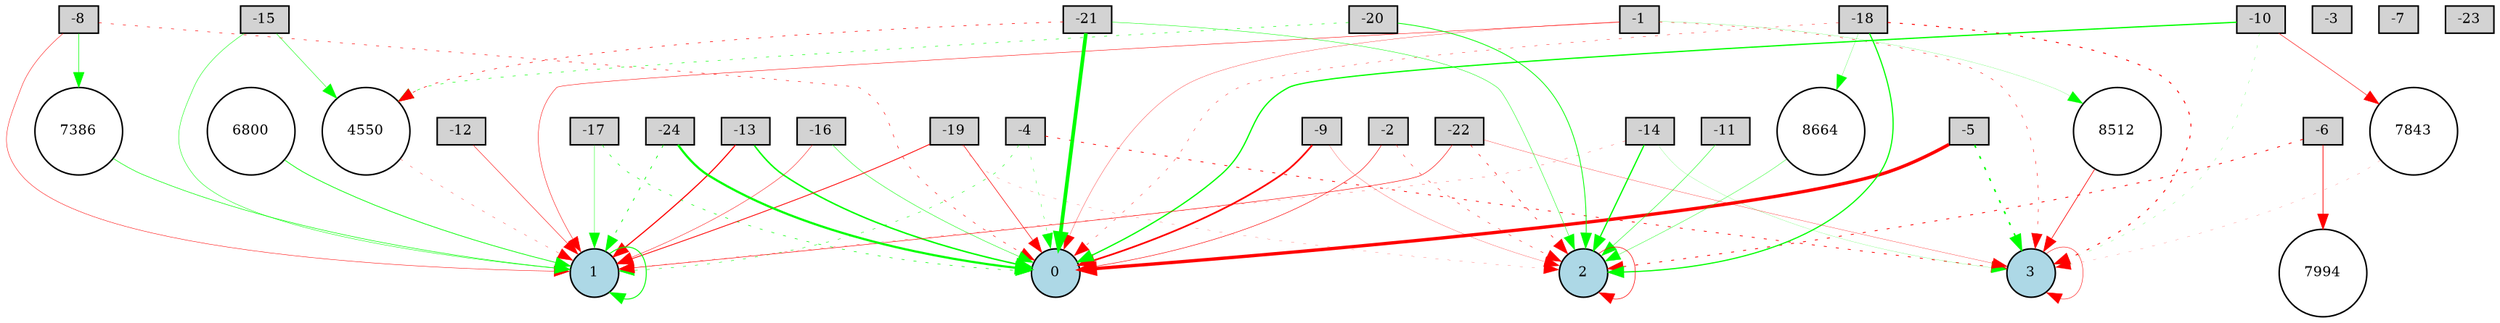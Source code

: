 digraph {
	node [fontsize=9 height=0.2 shape=circle width=0.2]
	-1 [fillcolor=lightgray shape=box style=filled]
	-2 [fillcolor=lightgray shape=box style=filled]
	-3 [fillcolor=lightgray shape=box style=filled]
	-4 [fillcolor=lightgray shape=box style=filled]
	-5 [fillcolor=lightgray shape=box style=filled]
	-6 [fillcolor=lightgray shape=box style=filled]
	-7 [fillcolor=lightgray shape=box style=filled]
	-8 [fillcolor=lightgray shape=box style=filled]
	-9 [fillcolor=lightgray shape=box style=filled]
	-10 [fillcolor=lightgray shape=box style=filled]
	-11 [fillcolor=lightgray shape=box style=filled]
	-12 [fillcolor=lightgray shape=box style=filled]
	-13 [fillcolor=lightgray shape=box style=filled]
	-14 [fillcolor=lightgray shape=box style=filled]
	-15 [fillcolor=lightgray shape=box style=filled]
	-16 [fillcolor=lightgray shape=box style=filled]
	-17 [fillcolor=lightgray shape=box style=filled]
	-18 [fillcolor=lightgray shape=box style=filled]
	-19 [fillcolor=lightgray shape=box style=filled]
	-20 [fillcolor=lightgray shape=box style=filled]
	-21 [fillcolor=lightgray shape=box style=filled]
	-22 [fillcolor=lightgray shape=box style=filled]
	-23 [fillcolor=lightgray shape=box style=filled]
	-24 [fillcolor=lightgray shape=box style=filled]
	0 [fillcolor=lightblue style=filled]
	1 [fillcolor=lightblue style=filled]
	2 [fillcolor=lightblue style=filled]
	3 [fillcolor=lightblue style=filled]
	8512 [fillcolor=white style=filled]
	7843 [fillcolor=white style=filled]
	4550 [fillcolor=white style=filled]
	7386 [fillcolor=white style=filled]
	6800 [fillcolor=white style=filled]
	8664 [fillcolor=white style=filled]
	7994 [fillcolor=white style=filled]
	-10 -> 7843 [color=red penwidth=0.32418832624777827 style=solid]
	-20 -> 2 [color=green penwidth=0.5179354408640837 style=solid]
	-1 -> 0 [color=red penwidth=0.1852898950962724 style=solid]
	-24 -> 1 [color=green penwidth=0.48254044647599525 style=dotted]
	-17 -> 0 [color=green penwidth=0.37679997944901467 style=dotted]
	-9 -> 2 [color=red penwidth=0.1498700850773507 style=solid]
	-15 -> 1 [color=green penwidth=0.29100043315663127 style=solid]
	8664 -> 2 [color=green penwidth=0.2299592966309498 style=solid]
	-8 -> 1 [color=red penwidth=0.2791367938948339 style=solid]
	-17 -> 1 [color=green penwidth=0.24694113499022563 style=solid]
	-21 -> 4550 [color=red penwidth=0.3849466813816508 style=dotted]
	7843 -> 3 [color=red penwidth=0.1065919908431377 style=dotted]
	-10 -> 3 [color=green penwidth=0.13164573336392138 style=dotted]
	-1 -> 1 [color=red penwidth=0.28776559690105996 style=solid]
	-19 -> 2 [color=red penwidth=0.12634568483880976 style=dotted]
	3 -> 3 [color=red penwidth=0.28985181193222886 style=solid]
	7386 -> 1 [color=green penwidth=0.3791090536181565 style=solid]
	-14 -> 2 [color=green penwidth=0.8325448937049338 style=solid]
	4550 -> 1 [color=red penwidth=0.19073012670119283 style=dotted]
	-12 -> 1 [color=red penwidth=0.29910599421617934 style=solid]
	-8 -> 7386 [color=green penwidth=0.3578011314433871 style=solid]
	-4 -> 3 [color=red penwidth=0.4959447121983236 style=dotted]
	-21 -> 0 [color=green penwidth=2.431602836222434 style=solid]
	-2 -> 0 [color=red penwidth=0.34058102364646065 style=solid]
	-16 -> 0 [color=green penwidth=0.292601048748054 style=solid]
	-22 -> 1 [color=red penwidth=0.3352369058509663 style=solid]
	2 -> 2 [color=red penwidth=0.3744446840365746 style=solid]
	-10 -> 0 [color=green penwidth=0.8433784542416624 style=solid]
	-18 -> 2 [color=green penwidth=0.7796228318097851 style=solid]
	1 -> 1 [color=green penwidth=0.6128648815039758 style=solid]
	-5 -> 0 [color=red penwidth=2.184746700890801 style=solid]
	-19 -> 1 [color=red penwidth=0.5350772154550173 style=solid]
	-14 -> 3 [color=green penwidth=0.1035363117915944 style=solid]
	-1 -> 8512 [color=green penwidth=0.10912370881639491 style=solid]
	-6 -> 7994 [color=red penwidth=0.48475847579165143 style=solid]
	-2 -> 2 [color=red penwidth=0.28910619951313526 style=dotted]
	-20 -> 4550 [color=green penwidth=0.33334187396904935 style=dotted]
	-16 -> 1 [color=red penwidth=0.2724324987062885 style=solid]
	-9 -> 0 [color=red penwidth=1.1334630600985394 style=solid]
	-4 -> 0 [color=green penwidth=0.21466261517723334 style=dotted]
	-18 -> 3 [color=red penwidth=0.60795495839368 style=dotted]
	8512 -> 3 [color=red penwidth=0.4235823575344758 style=solid]
	-13 -> 1 [color=red penwidth=0.7458399775693111 style=solid]
	-5 -> 3 [color=green penwidth=0.9845163227264592 style=dotted]
	-19 -> 0 [color=red penwidth=0.37290711099702123 style=solid]
	-22 -> 2 [color=red penwidth=0.3851973206646253 style=dotted]
	-1 -> 3 [color=red penwidth=0.2998774523383546 style=dotted]
	-22 -> 3 [color=red penwidth=0.17613413159172442 style=solid]
	-21 -> 2 [color=green penwidth=0.27494484939945196 style=solid]
	-24 -> 0 [color=green penwidth=1.449233944599085 style=solid]
	-11 -> 2 [color=green penwidth=0.2942627131306088 style=solid]
	-18 -> 8664 [color=green penwidth=0.15030290592363388 style=solid]
	-6 -> 2 [color=red penwidth=0.5330357120089662 style=dotted]
	6800 -> 1 [color=green penwidth=0.477006838598486 style=solid]
	-4 -> 1 [color=green penwidth=0.29575408159232175 style=dotted]
	-18 -> 0 [color=red penwidth=0.23967934509344235 style=dotted]
	-13 -> 0 [color=green penwidth=0.987476273495175 style=solid]
	-8 -> 0 [color=red penwidth=0.33478861001493954 style=dotted]
	-15 -> 4550 [color=green penwidth=0.2998850425956494 style=solid]
	-14 -> 1 [color=red penwidth=0.16557488643728657 style=dotted]
}
